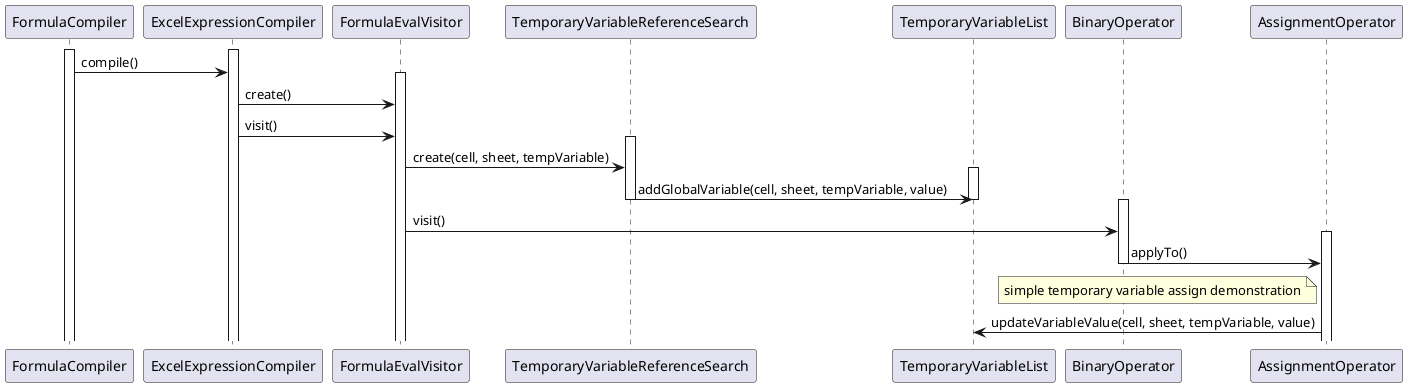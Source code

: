 @startuml LANG02.1_TemporaryVariables.png

   skinparam handwritten false
   skinparam monochrome false
   skinparam packageStyle rect
   skinparam defaultFontName FG Virgil
   skinparam shadowing false

    activate FormulaCompiler

    activate ExcelExpressionCompiler
    FormulaCompiler -> ExcelExpressionCompiler: compile()

    activate FormulaEvalVisitor
    ExcelExpressionCompiler -> FormulaEvalVisitor : create()
    ExcelExpressionCompiler -> FormulaEvalVisitor : visit()

    activate TemporaryVariableReferenceSearch
    FormulaEvalVisitor -> TemporaryVariableReferenceSearch: create(cell, sheet, tempVariable)

    activate TemporaryVariableList
    TemporaryVariableReferenceSearch -> TemporaryVariableList: addGlobalVariable(cell, sheet, tempVariable, value)
    deactivate TemporaryVariableReferenceSearch
    deactivate TemporaryVariableList

    activate BinaryOperator
    FormulaEvalVisitor -> BinaryOperator: visit()
    
    activate AssignmentOperator
    BinaryOperator -> AssignmentOperator: applyTo()
    deactivate BinaryOperator

    note left of AssignmentOperator: simple temporary variable assign demonstration

    AssignmentOperator -> TemporaryVariableList: updateVariableValue(cell, sheet, tempVariable, value)

@enduml